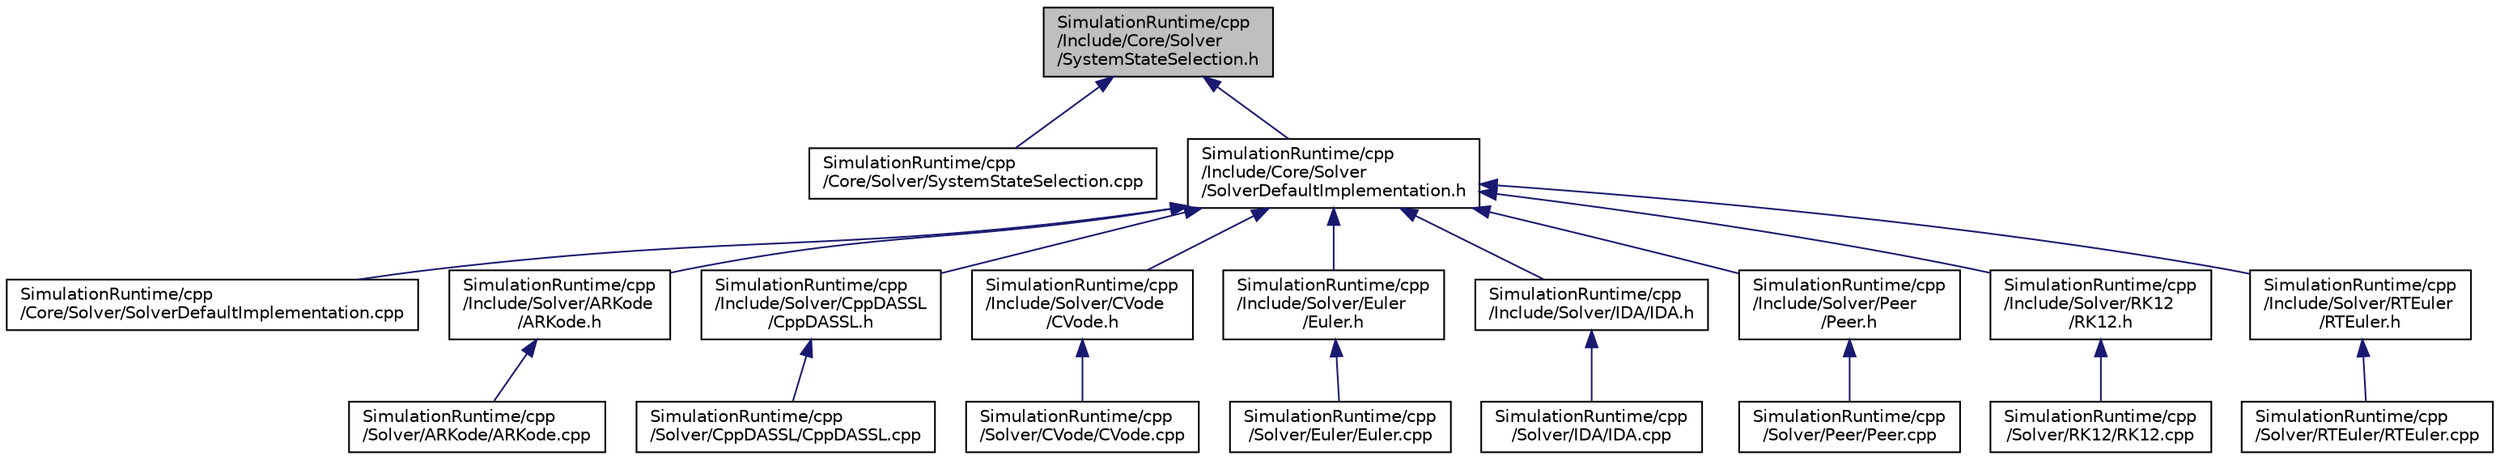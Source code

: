digraph "SimulationRuntime/cpp/Include/Core/Solver/SystemStateSelection.h"
{
  edge [fontname="Helvetica",fontsize="10",labelfontname="Helvetica",labelfontsize="10"];
  node [fontname="Helvetica",fontsize="10",shape=record];
  Node3 [label="SimulationRuntime/cpp\l/Include/Core/Solver\l/SystemStateSelection.h",height=0.2,width=0.4,color="black", fillcolor="grey75", style="filled", fontcolor="black"];
  Node3 -> Node4 [dir="back",color="midnightblue",fontsize="10",style="solid",fontname="Helvetica"];
  Node4 [label="SimulationRuntime/cpp\l/Core/Solver/SystemStateSelection.cpp",height=0.2,width=0.4,color="black", fillcolor="white", style="filled",URL="$df/de3/_system_state_selection_8cpp.html"];
  Node3 -> Node5 [dir="back",color="midnightblue",fontsize="10",style="solid",fontname="Helvetica"];
  Node5 [label="SimulationRuntime/cpp\l/Include/Core/Solver\l/SolverDefaultImplementation.h",height=0.2,width=0.4,color="black", fillcolor="white", style="filled",URL="$d6/d06/_solver_default_implementation_8h.html"];
  Node5 -> Node6 [dir="back",color="midnightblue",fontsize="10",style="solid",fontname="Helvetica"];
  Node6 [label="SimulationRuntime/cpp\l/Core/Solver/SolverDefaultImplementation.cpp",height=0.2,width=0.4,color="black", fillcolor="white", style="filled",URL="$d0/d54/_solver_default_implementation_8cpp.html"];
  Node5 -> Node7 [dir="back",color="midnightblue",fontsize="10",style="solid",fontname="Helvetica"];
  Node7 [label="SimulationRuntime/cpp\l/Include/Solver/ARKode\l/ARKode.h",height=0.2,width=0.4,color="black", fillcolor="white", style="filled",URL="$d4/d98/_simulation_runtime_2cpp_2_include_2_solver_2_a_r_kode_2arkode_8h.html"];
  Node7 -> Node8 [dir="back",color="midnightblue",fontsize="10",style="solid",fontname="Helvetica"];
  Node8 [label="SimulationRuntime/cpp\l/Solver/ARKode/ARKode.cpp",height=0.2,width=0.4,color="black", fillcolor="white", style="filled",URL="$dc/d63/_a_r_kode_8cpp.html"];
  Node5 -> Node9 [dir="back",color="midnightblue",fontsize="10",style="solid",fontname="Helvetica"];
  Node9 [label="SimulationRuntime/cpp\l/Include/Solver/CppDASSL\l/CppDASSL.h",height=0.2,width=0.4,color="black", fillcolor="white", style="filled",URL="$d7/df5/_cpp_d_a_s_s_l_8h.html"];
  Node9 -> Node10 [dir="back",color="midnightblue",fontsize="10",style="solid",fontname="Helvetica"];
  Node10 [label="SimulationRuntime/cpp\l/Solver/CppDASSL/CppDASSL.cpp",height=0.2,width=0.4,color="black", fillcolor="white", style="filled",URL="$dc/d19/_cpp_d_a_s_s_l_8cpp.html"];
  Node5 -> Node11 [dir="back",color="midnightblue",fontsize="10",style="solid",fontname="Helvetica"];
  Node11 [label="SimulationRuntime/cpp\l/Include/Solver/CVode\l/CVode.h",height=0.2,width=0.4,color="black", fillcolor="white", style="filled",URL="$d5/d98/_simulation_runtime_2cpp_2_include_2_solver_2_c_vode_2cvode_8h.html"];
  Node11 -> Node12 [dir="back",color="midnightblue",fontsize="10",style="solid",fontname="Helvetica"];
  Node12 [label="SimulationRuntime/cpp\l/Solver/CVode/CVode.cpp",height=0.2,width=0.4,color="black", fillcolor="white", style="filled",URL="$d1/d14/_c_vode_8cpp.html"];
  Node5 -> Node13 [dir="back",color="midnightblue",fontsize="10",style="solid",fontname="Helvetica"];
  Node13 [label="SimulationRuntime/cpp\l/Include/Solver/Euler\l/Euler.h",height=0.2,width=0.4,color="black", fillcolor="white", style="filled",URL="$df/dd3/_euler_8h.html"];
  Node13 -> Node14 [dir="back",color="midnightblue",fontsize="10",style="solid",fontname="Helvetica"];
  Node14 [label="SimulationRuntime/cpp\l/Solver/Euler/Euler.cpp",height=0.2,width=0.4,color="black", fillcolor="white", style="filled",URL="$d5/dc8/_euler_8cpp.html"];
  Node5 -> Node15 [dir="back",color="midnightblue",fontsize="10",style="solid",fontname="Helvetica"];
  Node15 [label="SimulationRuntime/cpp\l/Include/Solver/IDA/IDA.h",height=0.2,width=0.4,color="black", fillcolor="white", style="filled",URL="$d6/d3a/_simulation_runtime_2cpp_2_include_2_solver_2_i_d_a_2ida_8h.html"];
  Node15 -> Node16 [dir="back",color="midnightblue",fontsize="10",style="solid",fontname="Helvetica"];
  Node16 [label="SimulationRuntime/cpp\l/Solver/IDA/IDA.cpp",height=0.2,width=0.4,color="black", fillcolor="white", style="filled",URL="$d7/d7a/_i_d_a_8cpp.html"];
  Node5 -> Node17 [dir="back",color="midnightblue",fontsize="10",style="solid",fontname="Helvetica"];
  Node17 [label="SimulationRuntime/cpp\l/Include/Solver/Peer\l/Peer.h",height=0.2,width=0.4,color="black", fillcolor="white", style="filled",URL="$d1/d07/_peer_8h.html"];
  Node17 -> Node18 [dir="back",color="midnightblue",fontsize="10",style="solid",fontname="Helvetica"];
  Node18 [label="SimulationRuntime/cpp\l/Solver/Peer/Peer.cpp",height=0.2,width=0.4,color="black", fillcolor="white", style="filled",URL="$df/df9/_peer_8cpp.html"];
  Node5 -> Node19 [dir="back",color="midnightblue",fontsize="10",style="solid",fontname="Helvetica"];
  Node19 [label="SimulationRuntime/cpp\l/Include/Solver/RK12\l/RK12.h",height=0.2,width=0.4,color="black", fillcolor="white", style="filled",URL="$df/dc5/_r_k12_8h.html"];
  Node19 -> Node20 [dir="back",color="midnightblue",fontsize="10",style="solid",fontname="Helvetica"];
  Node20 [label="SimulationRuntime/cpp\l/Solver/RK12/RK12.cpp",height=0.2,width=0.4,color="black", fillcolor="white", style="filled",URL="$d2/db9/_r_k12_8cpp.html"];
  Node5 -> Node21 [dir="back",color="midnightblue",fontsize="10",style="solid",fontname="Helvetica"];
  Node21 [label="SimulationRuntime/cpp\l/Include/Solver/RTEuler\l/RTEuler.h",height=0.2,width=0.4,color="black", fillcolor="white", style="filled",URL="$dc/d32/_r_t_euler_8h.html"];
  Node21 -> Node22 [dir="back",color="midnightblue",fontsize="10",style="solid",fontname="Helvetica"];
  Node22 [label="SimulationRuntime/cpp\l/Solver/RTEuler/RTEuler.cpp",height=0.2,width=0.4,color="black", fillcolor="white", style="filled",URL="$d9/d96/_r_t_euler_8cpp.html"];
}
